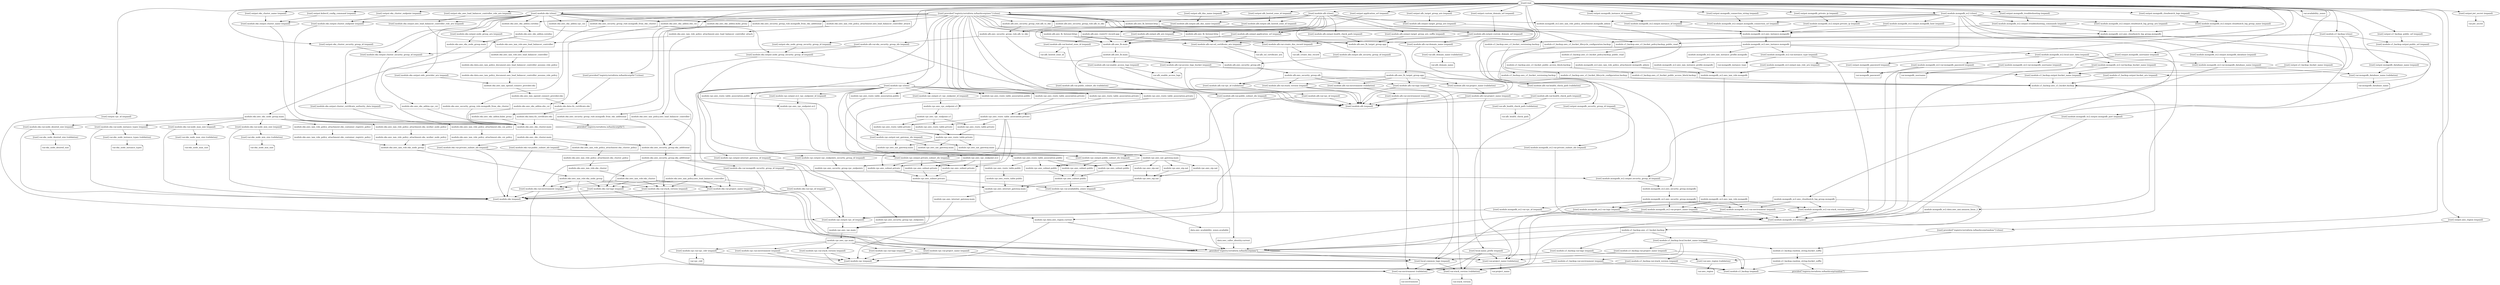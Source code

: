 digraph {
	compound = "true"
	newrank = "true"
	subgraph "root" {
		"[root] data.aws_availability_zones.available (expand)" [label = "data.aws_availability_zones.available", shape = "box"]
		"[root] data.aws_caller_identity.current (expand)" [label = "data.aws_caller_identity.current", shape = "box"]
		"[root] module.alb.aws_lb.main" [label = "module.alb.aws_lb.main", shape = "box"]
		"[root] module.alb.aws_lb.main (expand)" [label = "module.alb.aws_lb.main", shape = "box"]
		"[root] module.alb.aws_lb_listener.http" [label = "module.alb.aws_lb_listener.http", shape = "box"]
		"[root] module.alb.aws_lb_listener.http (expand)" [label = "module.alb.aws_lb_listener.http", shape = "box"]
		"[root] module.alb.aws_lb_listener.https (expand)" [label = "module.alb.aws_lb_listener.https", shape = "box"]
		"[root] module.alb.aws_lb_target_group.app" [label = "module.alb.aws_lb_target_group.app", shape = "box"]
		"[root] module.alb.aws_lb_target_group.app (expand)" [label = "module.alb.aws_lb_target_group.app", shape = "box"]
		"[root] module.alb.aws_route53_record.app (expand)" [label = "module.alb.aws_route53_record.app", shape = "box"]
		"[root] module.alb.aws_security_group.alb" [label = "module.alb.aws_security_group.alb", shape = "box"]
		"[root] module.alb.aws_security_group.alb (expand)" [label = "module.alb.aws_security_group.alb", shape = "box"]
		"[root] module.alb.aws_security_group_rule.alb_to_eks (expand)" [label = "module.alb.aws_security_group_rule.alb_to_eks", shape = "box"]
		"[root] module.alb.aws_security_group_rule.alb_to_eks[0]" [label = "module.alb.aws_security_group_rule.alb_to_eks", shape = "box"]
		"[root] module.alb.aws_security_group_rule.alb_to_eks[1]" [label = "module.alb.aws_security_group_rule.alb_to_eks", shape = "box"]
		"[root] module.eks.aws_eks_addon.coredns" [label = "module.eks.aws_eks_addon.coredns", shape = "box"]
		"[root] module.eks.aws_eks_addon.coredns (expand)" [label = "module.eks.aws_eks_addon.coredns", shape = "box"]
		"[root] module.eks.aws_eks_addon.ebs_csi" [label = "module.eks.aws_eks_addon.ebs_csi", shape = "box"]
		"[root] module.eks.aws_eks_addon.ebs_csi (expand)" [label = "module.eks.aws_eks_addon.ebs_csi", shape = "box"]
		"[root] module.eks.aws_eks_addon.kube_proxy" [label = "module.eks.aws_eks_addon.kube_proxy", shape = "box"]
		"[root] module.eks.aws_eks_addon.kube_proxy (expand)" [label = "module.eks.aws_eks_addon.kube_proxy", shape = "box"]
		"[root] module.eks.aws_eks_addon.vpc_cni" [label = "module.eks.aws_eks_addon.vpc_cni", shape = "box"]
		"[root] module.eks.aws_eks_addon.vpc_cni (expand)" [label = "module.eks.aws_eks_addon.vpc_cni", shape = "box"]
		"[root] module.eks.aws_eks_cluster.main" [label = "module.eks.aws_eks_cluster.main", shape = "box"]
		"[root] module.eks.aws_eks_cluster.main (expand)" [label = "module.eks.aws_eks_cluster.main", shape = "box"]
		"[root] module.eks.aws_eks_node_group.main" [label = "module.eks.aws_eks_node_group.main", shape = "box"]
		"[root] module.eks.aws_eks_node_group.main (expand)" [label = "module.eks.aws_eks_node_group.main", shape = "box"]
		"[root] module.eks.aws_iam_openid_connect_provider.eks" [label = "module.eks.aws_iam_openid_connect_provider.eks", shape = "box"]
		"[root] module.eks.aws_iam_openid_connect_provider.eks (expand)" [label = "module.eks.aws_iam_openid_connect_provider.eks", shape = "box"]
		"[root] module.eks.aws_iam_policy.aws_load_balancer_controller" [label = "module.eks.aws_iam_policy.aws_load_balancer_controller", shape = "box"]
		"[root] module.eks.aws_iam_policy.aws_load_balancer_controller (expand)" [label = "module.eks.aws_iam_policy.aws_load_balancer_controller", shape = "box"]
		"[root] module.eks.aws_iam_role.aws_load_balancer_controller" [label = "module.eks.aws_iam_role.aws_load_balancer_controller", shape = "box"]
		"[root] module.eks.aws_iam_role.aws_load_balancer_controller (expand)" [label = "module.eks.aws_iam_role.aws_load_balancer_controller", shape = "box"]
		"[root] module.eks.aws_iam_role.eks_cluster" [label = "module.eks.aws_iam_role.eks_cluster", shape = "box"]
		"[root] module.eks.aws_iam_role.eks_cluster (expand)" [label = "module.eks.aws_iam_role.eks_cluster", shape = "box"]
		"[root] module.eks.aws_iam_role.eks_node_group" [label = "module.eks.aws_iam_role.eks_node_group", shape = "box"]
		"[root] module.eks.aws_iam_role.eks_node_group (expand)" [label = "module.eks.aws_iam_role.eks_node_group", shape = "box"]
		"[root] module.eks.aws_iam_role_policy_attachment.aws_load_balancer_controller_attach" [label = "module.eks.aws_iam_role_policy_attachment.aws_load_balancer_controller_attach", shape = "box"]
		"[root] module.eks.aws_iam_role_policy_attachment.aws_load_balancer_controller_attach (expand)" [label = "module.eks.aws_iam_role_policy_attachment.aws_load_balancer_controller_attach", shape = "box"]
		"[root] module.eks.aws_iam_role_policy_attachment.eks_cluster_policy" [label = "module.eks.aws_iam_role_policy_attachment.eks_cluster_policy", shape = "box"]
		"[root] module.eks.aws_iam_role_policy_attachment.eks_cluster_policy (expand)" [label = "module.eks.aws_iam_role_policy_attachment.eks_cluster_policy", shape = "box"]
		"[root] module.eks.aws_iam_role_policy_attachment.eks_cni_policy" [label = "module.eks.aws_iam_role_policy_attachment.eks_cni_policy", shape = "box"]
		"[root] module.eks.aws_iam_role_policy_attachment.eks_cni_policy (expand)" [label = "module.eks.aws_iam_role_policy_attachment.eks_cni_policy", shape = "box"]
		"[root] module.eks.aws_iam_role_policy_attachment.eks_container_registry_policy" [label = "module.eks.aws_iam_role_policy_attachment.eks_container_registry_policy", shape = "box"]
		"[root] module.eks.aws_iam_role_policy_attachment.eks_container_registry_policy (expand)" [label = "module.eks.aws_iam_role_policy_attachment.eks_container_registry_policy", shape = "box"]
		"[root] module.eks.aws_iam_role_policy_attachment.eks_worker_node_policy" [label = "module.eks.aws_iam_role_policy_attachment.eks_worker_node_policy", shape = "box"]
		"[root] module.eks.aws_iam_role_policy_attachment.eks_worker_node_policy (expand)" [label = "module.eks.aws_iam_role_policy_attachment.eks_worker_node_policy", shape = "box"]
		"[root] module.eks.aws_security_group.eks_additional" [label = "module.eks.aws_security_group.eks_additional", shape = "box"]
		"[root] module.eks.aws_security_group.eks_additional (expand)" [label = "module.eks.aws_security_group.eks_additional", shape = "box"]
		"[root] module.eks.aws_security_group_rule.mongodb_from_eks_additional" [label = "module.eks.aws_security_group_rule.mongodb_from_eks_additional", shape = "box"]
		"[root] module.eks.aws_security_group_rule.mongodb_from_eks_additional (expand)" [label = "module.eks.aws_security_group_rule.mongodb_from_eks_additional", shape = "box"]
		"[root] module.eks.aws_security_group_rule.mongodb_from_eks_cluster" [label = "module.eks.aws_security_group_rule.mongodb_from_eks_cluster", shape = "box"]
		"[root] module.eks.aws_security_group_rule.mongodb_from_eks_cluster (expand)" [label = "module.eks.aws_security_group_rule.mongodb_from_eks_cluster", shape = "box"]
		"[root] module.eks.data.aws_iam_policy_document.aws_load_balancer_controller_assume_role_policy" [label = "module.eks.data.aws_iam_policy_document.aws_load_balancer_controller_assume_role_policy", shape = "box"]
		"[root] module.eks.data.aws_iam_policy_document.aws_load_balancer_controller_assume_role_policy (expand)" [label = "module.eks.data.aws_iam_policy_document.aws_load_balancer_controller_assume_role_policy", shape = "box"]
		"[root] module.eks.data.tls_certificate.eks" [label = "module.eks.data.tls_certificate.eks", shape = "box"]
		"[root] module.eks.data.tls_certificate.eks (expand)" [label = "module.eks.data.tls_certificate.eks", shape = "box"]
		"[root] module.mongodb_ec2.aws_cloudwatch_log_group.mongodb" [label = "module.mongodb_ec2.aws_cloudwatch_log_group.mongodb", shape = "box"]
		"[root] module.mongodb_ec2.aws_cloudwatch_log_group.mongodb (expand)" [label = "module.mongodb_ec2.aws_cloudwatch_log_group.mongodb", shape = "box"]
		"[root] module.mongodb_ec2.aws_iam_instance_profile.mongodb" [label = "module.mongodb_ec2.aws_iam_instance_profile.mongodb", shape = "box"]
		"[root] module.mongodb_ec2.aws_iam_instance_profile.mongodb (expand)" [label = "module.mongodb_ec2.aws_iam_instance_profile.mongodb", shape = "box"]
		"[root] module.mongodb_ec2.aws_iam_role.mongodb" [label = "module.mongodb_ec2.aws_iam_role.mongodb", shape = "box"]
		"[root] module.mongodb_ec2.aws_iam_role.mongodb (expand)" [label = "module.mongodb_ec2.aws_iam_role.mongodb", shape = "box"]
		"[root] module.mongodb_ec2.aws_iam_role_policy_attachment.mongodb_admin" [label = "module.mongodb_ec2.aws_iam_role_policy_attachment.mongodb_admin", shape = "box"]
		"[root] module.mongodb_ec2.aws_iam_role_policy_attachment.mongodb_admin (expand)" [label = "module.mongodb_ec2.aws_iam_role_policy_attachment.mongodb_admin", shape = "box"]
		"[root] module.mongodb_ec2.aws_instance.mongodb" [label = "module.mongodb_ec2.aws_instance.mongodb", shape = "box"]
		"[root] module.mongodb_ec2.aws_instance.mongodb (expand)" [label = "module.mongodb_ec2.aws_instance.mongodb", shape = "box"]
		"[root] module.mongodb_ec2.aws_security_group.mongodb" [label = "module.mongodb_ec2.aws_security_group.mongodb", shape = "box"]
		"[root] module.mongodb_ec2.aws_security_group.mongodb (expand)" [label = "module.mongodb_ec2.aws_security_group.mongodb", shape = "box"]
		"[root] module.mongodb_ec2.data.aws_ami.amazon_linux_2 (expand)" [label = "module.mongodb_ec2.data.aws_ami.amazon_linux_2", shape = "box"]
		"[root] module.s3_backup.aws_s3_bucket.backup" [label = "module.s3_backup.aws_s3_bucket.backup", shape = "box"]
		"[root] module.s3_backup.aws_s3_bucket.backup (expand)" [label = "module.s3_backup.aws_s3_bucket.backup", shape = "box"]
		"[root] module.s3_backup.aws_s3_bucket_lifecycle_configuration.backup" [label = "module.s3_backup.aws_s3_bucket_lifecycle_configuration.backup", shape = "box"]
		"[root] module.s3_backup.aws_s3_bucket_lifecycle_configuration.backup (expand)" [label = "module.s3_backup.aws_s3_bucket_lifecycle_configuration.backup", shape = "box"]
		"[root] module.s3_backup.aws_s3_bucket_policy.backup_public_read" [label = "module.s3_backup.aws_s3_bucket_policy.backup_public_read", shape = "box"]
		"[root] module.s3_backup.aws_s3_bucket_policy.backup_public_read (expand)" [label = "module.s3_backup.aws_s3_bucket_policy.backup_public_read", shape = "box"]
		"[root] module.s3_backup.aws_s3_bucket_public_access_block.backup" [label = "module.s3_backup.aws_s3_bucket_public_access_block.backup", shape = "box"]
		"[root] module.s3_backup.aws_s3_bucket_public_access_block.backup (expand)" [label = "module.s3_backup.aws_s3_bucket_public_access_block.backup", shape = "box"]
		"[root] module.s3_backup.aws_s3_bucket_versioning.backup" [label = "module.s3_backup.aws_s3_bucket_versioning.backup", shape = "box"]
		"[root] module.s3_backup.aws_s3_bucket_versioning.backup (expand)" [label = "module.s3_backup.aws_s3_bucket_versioning.backup", shape = "box"]
		"[root] module.s3_backup.random_string.bucket_suffix" [label = "module.s3_backup.random_string.bucket_suffix", shape = "box"]
		"[root] module.s3_backup.random_string.bucket_suffix (expand)" [label = "module.s3_backup.random_string.bucket_suffix", shape = "box"]
		"[root] module.vpc.aws_eip.nat (expand)" [label = "module.vpc.aws_eip.nat", shape = "box"]
		"[root] module.vpc.aws_eip.nat[0]" [label = "module.vpc.aws_eip.nat", shape = "box"]
		"[root] module.vpc.aws_eip.nat[1]" [label = "module.vpc.aws_eip.nat", shape = "box"]
		"[root] module.vpc.aws_eip.nat[2]" [label = "module.vpc.aws_eip.nat", shape = "box"]
		"[root] module.vpc.aws_internet_gateway.main" [label = "module.vpc.aws_internet_gateway.main", shape = "box"]
		"[root] module.vpc.aws_internet_gateway.main (expand)" [label = "module.vpc.aws_internet_gateway.main", shape = "box"]
		"[root] module.vpc.aws_nat_gateway.main (expand)" [label = "module.vpc.aws_nat_gateway.main", shape = "box"]
		"[root] module.vpc.aws_nat_gateway.main[0]" [label = "module.vpc.aws_nat_gateway.main", shape = "box"]
		"[root] module.vpc.aws_nat_gateway.main[1]" [label = "module.vpc.aws_nat_gateway.main", shape = "box"]
		"[root] module.vpc.aws_nat_gateway.main[2]" [label = "module.vpc.aws_nat_gateway.main", shape = "box"]
		"[root] module.vpc.aws_route_table.private (expand)" [label = "module.vpc.aws_route_table.private", shape = "box"]
		"[root] module.vpc.aws_route_table.private[0]" [label = "module.vpc.aws_route_table.private", shape = "box"]
		"[root] module.vpc.aws_route_table.private[1]" [label = "module.vpc.aws_route_table.private", shape = "box"]
		"[root] module.vpc.aws_route_table.private[2]" [label = "module.vpc.aws_route_table.private", shape = "box"]
		"[root] module.vpc.aws_route_table.public" [label = "module.vpc.aws_route_table.public", shape = "box"]
		"[root] module.vpc.aws_route_table.public (expand)" [label = "module.vpc.aws_route_table.public", shape = "box"]
		"[root] module.vpc.aws_route_table_association.private (expand)" [label = "module.vpc.aws_route_table_association.private", shape = "box"]
		"[root] module.vpc.aws_route_table_association.private[0]" [label = "module.vpc.aws_route_table_association.private", shape = "box"]
		"[root] module.vpc.aws_route_table_association.private[1]" [label = "module.vpc.aws_route_table_association.private", shape = "box"]
		"[root] module.vpc.aws_route_table_association.private[2]" [label = "module.vpc.aws_route_table_association.private", shape = "box"]
		"[root] module.vpc.aws_route_table_association.public (expand)" [label = "module.vpc.aws_route_table_association.public", shape = "box"]
		"[root] module.vpc.aws_route_table_association.public[0]" [label = "module.vpc.aws_route_table_association.public", shape = "box"]
		"[root] module.vpc.aws_route_table_association.public[1]" [label = "module.vpc.aws_route_table_association.public", shape = "box"]
		"[root] module.vpc.aws_route_table_association.public[2]" [label = "module.vpc.aws_route_table_association.public", shape = "box"]
		"[root] module.vpc.aws_security_group.vpc_endpoints" [label = "module.vpc.aws_security_group.vpc_endpoints", shape = "box"]
		"[root] module.vpc.aws_security_group.vpc_endpoints (expand)" [label = "module.vpc.aws_security_group.vpc_endpoints", shape = "box"]
		"[root] module.vpc.aws_subnet.private (expand)" [label = "module.vpc.aws_subnet.private", shape = "box"]
		"[root] module.vpc.aws_subnet.private[0]" [label = "module.vpc.aws_subnet.private", shape = "box"]
		"[root] module.vpc.aws_subnet.private[1]" [label = "module.vpc.aws_subnet.private", shape = "box"]
		"[root] module.vpc.aws_subnet.private[2]" [label = "module.vpc.aws_subnet.private", shape = "box"]
		"[root] module.vpc.aws_subnet.public (expand)" [label = "module.vpc.aws_subnet.public", shape = "box"]
		"[root] module.vpc.aws_subnet.public[0]" [label = "module.vpc.aws_subnet.public", shape = "box"]
		"[root] module.vpc.aws_subnet.public[1]" [label = "module.vpc.aws_subnet.public", shape = "box"]
		"[root] module.vpc.aws_subnet.public[2]" [label = "module.vpc.aws_subnet.public", shape = "box"]
		"[root] module.vpc.aws_vpc.main" [label = "module.vpc.aws_vpc.main", shape = "box"]
		"[root] module.vpc.aws_vpc.main (expand)" [label = "module.vpc.aws_vpc.main", shape = "box"]
		"[root] module.vpc.aws_vpc_endpoint.ec2" [label = "module.vpc.aws_vpc_endpoint.ec2", shape = "box"]
		"[root] module.vpc.aws_vpc_endpoint.ec2 (expand)" [label = "module.vpc.aws_vpc_endpoint.ec2", shape = "box"]
		"[root] module.vpc.aws_vpc_endpoint.s3" [label = "module.vpc.aws_vpc_endpoint.s3", shape = "box"]
		"[root] module.vpc.aws_vpc_endpoint.s3 (expand)" [label = "module.vpc.aws_vpc_endpoint.s3", shape = "box"]
		"[root] module.vpc.data.aws_region.current (expand)" [label = "module.vpc.data.aws_region.current", shape = "box"]
		"[root] provider[\"registry.terraform.io/hashicorp/aws\"]" [label = "provider[\"registry.terraform.io/hashicorp/aws\"]", shape = "diamond"]
		"[root] provider[\"registry.terraform.io/hashicorp/random\"]" [label = "provider[\"registry.terraform.io/hashicorp/random\"]", shape = "diamond"]
		"[root] provider[\"registry.terraform.io/hashicorp/tls\"]" [label = "provider[\"registry.terraform.io/hashicorp/tls\"]", shape = "diamond"]
		"[root] var.alb_create_dns_record" [label = "var.alb_create_dns_record", shape = "note"]
		"[root] var.alb_domain_name" [label = "var.alb_domain_name", shape = "note"]
		"[root] var.alb_enable_access_logs" [label = "var.alb_enable_access_logs", shape = "note"]
		"[root] var.alb_health_check_path" [label = "var.alb_health_check_path", shape = "note"]
		"[root] var.alb_hosted_zone_id" [label = "var.alb_hosted_zone_id", shape = "note"]
		"[root] var.alb_ssl_certificate_arn" [label = "var.alb_ssl_certificate_arn", shape = "note"]
		"[root] var.availability_zones" [label = "var.availability_zones", shape = "note"]
		"[root] var.aws_region" [label = "var.aws_region", shape = "note"]
		"[root] var.eks_node_desired_size" [label = "var.eks_node_desired_size", shape = "note"]
		"[root] var.eks_node_instance_types" [label = "var.eks_node_instance_types", shape = "note"]
		"[root] var.eks_node_max_size" [label = "var.eks_node_max_size", shape = "note"]
		"[root] var.eks_node_min_size" [label = "var.eks_node_min_size", shape = "note"]
		"[root] var.environment" [label = "var.environment", shape = "note"]
		"[root] var.jwt_secret" [label = "var.jwt_secret", shape = "note"]
		"[root] var.mongodb_database_name" [label = "var.mongodb_database_name", shape = "note"]
		"[root] var.mongodb_instance_type" [label = "var.mongodb_instance_type", shape = "note"]
		"[root] var.mongodb_password" [label = "var.mongodb_password", shape = "note"]
		"[root] var.mongodb_username" [label = "var.mongodb_username", shape = "note"]
		"[root] var.project_name" [label = "var.project_name", shape = "note"]
		"[root] var.stack_version" [label = "var.stack_version", shape = "note"]
		"[root] var.vpc_cidr" [label = "var.vpc_cidr", shape = "note"]
		"[root] data.aws_availability_zones.available (expand)" -> "[root] provider[\"registry.terraform.io/hashicorp/aws\"]"
		"[root] data.aws_caller_identity.current (expand)" -> "[root] provider[\"registry.terraform.io/hashicorp/aws\"]"
		"[root] local.common_tags (expand)" -> "[root] var.environment (validation)"
		"[root] local.common_tags (expand)" -> "[root] var.stack_version (validation)"
		"[root] local.name_prefix (expand)" -> "[root] var.environment (validation)"
		"[root] local.name_prefix (expand)" -> "[root] var.project_name (validation)"
		"[root] local.name_prefix (expand)" -> "[root] var.stack_version (validation)"
		"[root] module.alb (close)" -> "[root] module.alb.aws_lb_listener.http"
		"[root] module.alb (close)" -> "[root] module.alb.aws_lb_listener.https (expand)"
		"[root] module.alb (close)" -> "[root] module.alb.aws_route53_record.app (expand)"
		"[root] module.alb (close)" -> "[root] module.alb.aws_security_group_rule.alb_to_eks[0]"
		"[root] module.alb (close)" -> "[root] module.alb.aws_security_group_rule.alb_to_eks[1]"
		"[root] module.alb (close)" -> "[root] module.alb.output.alb_arn (expand)"
		"[root] module.alb (close)" -> "[root] module.alb.output.alb_dns_name (expand)"
		"[root] module.alb (close)" -> "[root] module.alb.output.alb_hosted_zone_id (expand)"
		"[root] module.alb (close)" -> "[root] module.alb.output.alb_security_group_id (expand)"
		"[root] module.alb (close)" -> "[root] module.alb.output.application_url (expand)"
		"[root] module.alb (close)" -> "[root] module.alb.output.custom_domain_url (expand)"
		"[root] module.alb (close)" -> "[root] module.alb.output.health_check_path (expand)"
		"[root] module.alb (close)" -> "[root] module.alb.output.target_group_arn (expand)"
		"[root] module.alb (close)" -> "[root] module.alb.output.target_group_arn_suffix (expand)"
		"[root] module.alb.aws_lb.main (expand)" -> "[root] module.alb.aws_security_group.alb"
		"[root] module.alb.aws_lb.main (expand)" -> "[root] module.alb.var.access_logs_bucket (expand)"
		"[root] module.alb.aws_lb.main (expand)" -> "[root] module.alb.var.enable_access_logs (expand)"
		"[root] module.alb.aws_lb.main (expand)" -> "[root] module.alb.var.public_subnet_ids (validation)"
		"[root] module.alb.aws_lb.main" -> "[root] module.alb.aws_lb.main (expand)"
		"[root] module.alb.aws_lb_listener.http (expand)" -> "[root] module.alb.aws_lb.main"
		"[root] module.alb.aws_lb_listener.http (expand)" -> "[root] module.alb.aws_lb_target_group.app"
		"[root] module.alb.aws_lb_listener.http (expand)" -> "[root] module.alb.var.ssl_certificate_arn (expand)"
		"[root] module.alb.aws_lb_listener.http" -> "[root] module.alb.aws_lb_listener.http (expand)"
		"[root] module.alb.aws_lb_listener.https (expand)" -> "[root] module.alb.aws_lb.main"
		"[root] module.alb.aws_lb_listener.https (expand)" -> "[root] module.alb.aws_lb_target_group.app"
		"[root] module.alb.aws_lb_listener.https (expand)" -> "[root] module.alb.var.ssl_certificate_arn (expand)"
		"[root] module.alb.aws_lb_target_group.app (expand)" -> "[root] module.alb.var.environment (validation)"
		"[root] module.alb.aws_lb_target_group.app (expand)" -> "[root] module.alb.var.health_check_path (validation)"
		"[root] module.alb.aws_lb_target_group.app (expand)" -> "[root] module.alb.var.project_name (validation)"
		"[root] module.alb.aws_lb_target_group.app (expand)" -> "[root] module.alb.var.stack_version (expand)"
		"[root] module.alb.aws_lb_target_group.app (expand)" -> "[root] module.alb.var.tags (expand)"
		"[root] module.alb.aws_lb_target_group.app (expand)" -> "[root] module.alb.var.vpc_id (validation)"
		"[root] module.alb.aws_lb_target_group.app" -> "[root] module.alb.aws_lb_target_group.app (expand)"
		"[root] module.alb.aws_route53_record.app (expand)" -> "[root] module.alb.aws_lb.main"
		"[root] module.alb.aws_route53_record.app (expand)" -> "[root] module.alb.var.create_dns_record (expand)"
		"[root] module.alb.aws_route53_record.app (expand)" -> "[root] module.alb.var.domain_name (expand)"
		"[root] module.alb.aws_route53_record.app (expand)" -> "[root] module.alb.var.hosted_zone_id (expand)"
		"[root] module.alb.aws_security_group.alb (expand)" -> "[root] module.alb.var.environment (validation)"
		"[root] module.alb.aws_security_group.alb (expand)" -> "[root] module.alb.var.project_name (validation)"
		"[root] module.alb.aws_security_group.alb (expand)" -> "[root] module.alb.var.stack_version (expand)"
		"[root] module.alb.aws_security_group.alb (expand)" -> "[root] module.alb.var.tags (expand)"
		"[root] module.alb.aws_security_group.alb (expand)" -> "[root] module.alb.var.vpc_id (validation)"
		"[root] module.alb.aws_security_group.alb" -> "[root] module.alb.aws_security_group.alb (expand)"
		"[root] module.alb.aws_security_group_rule.alb_to_eks (expand)" -> "[root] module.alb.aws_security_group.alb"
		"[root] module.alb.aws_security_group_rule.alb_to_eks (expand)" -> "[root] module.alb.var.eks_security_group_ids (expand)"
		"[root] module.alb.aws_security_group_rule.alb_to_eks[0]" -> "[root] module.alb.aws_security_group_rule.alb_to_eks (expand)"
		"[root] module.alb.aws_security_group_rule.alb_to_eks[1]" -> "[root] module.alb.aws_security_group_rule.alb_to_eks (expand)"
		"[root] module.alb.output.alb_arn (expand)" -> "[root] module.alb.aws_lb.main"
		"[root] module.alb.output.alb_dns_name (expand)" -> "[root] module.alb.aws_lb.main"
		"[root] module.alb.output.alb_hosted_zone_id (expand)" -> "[root] module.alb.aws_lb.main"
		"[root] module.alb.output.alb_security_group_id (expand)" -> "[root] module.alb.aws_security_group.alb"
		"[root] module.alb.output.application_url (expand)" -> "[root] module.alb.aws_lb.main"
		"[root] module.alb.output.application_url (expand)" -> "[root] module.alb.var.ssl_certificate_arn (expand)"
		"[root] module.alb.output.custom_domain_url (expand)" -> "[root] module.alb.var.create_dns_record (expand)"
		"[root] module.alb.output.custom_domain_url (expand)" -> "[root] module.alb.var.domain_name (expand)"
		"[root] module.alb.output.custom_domain_url (expand)" -> "[root] module.alb.var.ssl_certificate_arn (expand)"
		"[root] module.alb.output.health_check_path (expand)" -> "[root] module.alb.aws_lb_target_group.app"
		"[root] module.alb.output.target_group_arn (expand)" -> "[root] module.alb.aws_lb_target_group.app"
		"[root] module.alb.output.target_group_arn_suffix (expand)" -> "[root] module.alb.aws_lb_target_group.app"
		"[root] module.alb.var.access_logs_bucket (expand)" -> "[root] module.alb (expand)"
		"[root] module.alb.var.access_logs_bucket (expand)" -> "[root] module.s3_backup.output.bucket_name (expand)"
		"[root] module.alb.var.access_logs_bucket (expand)" -> "[root] var.alb_enable_access_logs"
		"[root] module.alb.var.create_dns_record (expand)" -> "[root] module.alb (expand)"
		"[root] module.alb.var.create_dns_record (expand)" -> "[root] var.alb_create_dns_record"
		"[root] module.alb.var.domain_name (expand)" -> "[root] module.alb (expand)"
		"[root] module.alb.var.domain_name (expand)" -> "[root] var.alb_domain_name (validation)"
		"[root] module.alb.var.eks_security_group_ids (expand)" -> "[root] module.alb (expand)"
		"[root] module.alb.var.eks_security_group_ids (expand)" -> "[root] module.eks.output.cluster_security_group_id (expand)"
		"[root] module.alb.var.eks_security_group_ids (expand)" -> "[root] module.eks.output.node_group_security_group_id (expand)"
		"[root] module.alb.var.enable_access_logs (expand)" -> "[root] module.alb (expand)"
		"[root] module.alb.var.enable_access_logs (expand)" -> "[root] var.alb_enable_access_logs"
		"[root] module.alb.var.environment (expand)" -> "[root] module.alb (expand)"
		"[root] module.alb.var.environment (expand)" -> "[root] var.environment (validation)"
		"[root] module.alb.var.environment (validation)" -> "[root] module.alb.var.environment (expand)"
		"[root] module.alb.var.health_check_path (expand)" -> "[root] module.alb (expand)"
		"[root] module.alb.var.health_check_path (expand)" -> "[root] var.alb_health_check_path (validation)"
		"[root] module.alb.var.health_check_path (validation)" -> "[root] module.alb.var.health_check_path (expand)"
		"[root] module.alb.var.hosted_zone_id (expand)" -> "[root] module.alb (expand)"
		"[root] module.alb.var.hosted_zone_id (expand)" -> "[root] var.alb_hosted_zone_id"
		"[root] module.alb.var.project_name (expand)" -> "[root] module.alb (expand)"
		"[root] module.alb.var.project_name (expand)" -> "[root] var.project_name (validation)"
		"[root] module.alb.var.project_name (validation)" -> "[root] module.alb.var.project_name (expand)"
		"[root] module.alb.var.public_subnet_ids (expand)" -> "[root] module.alb (expand)"
		"[root] module.alb.var.public_subnet_ids (expand)" -> "[root] module.vpc.output.public_subnet_ids (expand)"
		"[root] module.alb.var.public_subnet_ids (validation)" -> "[root] module.alb.var.public_subnet_ids (expand)"
		"[root] module.alb.var.ssl_certificate_arn (expand)" -> "[root] module.alb (expand)"
		"[root] module.alb.var.ssl_certificate_arn (expand)" -> "[root] var.alb_ssl_certificate_arn"
		"[root] module.alb.var.stack_version (expand)" -> "[root] module.alb (expand)"
		"[root] module.alb.var.stack_version (expand)" -> "[root] var.stack_version (validation)"
		"[root] module.alb.var.tags (expand)" -> "[root] local.common_tags (expand)"
		"[root] module.alb.var.tags (expand)" -> "[root] module.alb (expand)"
		"[root] module.alb.var.vpc_id (expand)" -> "[root] module.alb (expand)"
		"[root] module.alb.var.vpc_id (expand)" -> "[root] module.vpc.output.vpc_id (expand)"
		"[root] module.alb.var.vpc_id (validation)" -> "[root] module.alb.var.vpc_id (expand)"
		"[root] module.eks (close)" -> "[root] module.eks.aws_eks_addon.coredns"
		"[root] module.eks (close)" -> "[root] module.eks.aws_eks_addon.ebs_csi"
		"[root] module.eks (close)" -> "[root] module.eks.aws_eks_addon.kube_proxy"
		"[root] module.eks (close)" -> "[root] module.eks.aws_eks_addon.vpc_cni"
		"[root] module.eks (close)" -> "[root] module.eks.aws_iam_role_policy_attachment.aws_load_balancer_controller_attach"
		"[root] module.eks (close)" -> "[root] module.eks.aws_security_group_rule.mongodb_from_eks_additional"
		"[root] module.eks (close)" -> "[root] module.eks.aws_security_group_rule.mongodb_from_eks_cluster"
		"[root] module.eks (close)" -> "[root] module.eks.output.aws_load_balancer_controller_role_arn (expand)"
		"[root] module.eks (close)" -> "[root] module.eks.output.cluster_certificate_authority_data (expand)"
		"[root] module.eks (close)" -> "[root] module.eks.output.cluster_endpoint (expand)"
		"[root] module.eks (close)" -> "[root] module.eks.output.cluster_name (expand)"
		"[root] module.eks (close)" -> "[root] module.eks.output.cluster_security_group_id (expand)"
		"[root] module.eks (close)" -> "[root] module.eks.output.node_group_arn (expand)"
		"[root] module.eks (close)" -> "[root] module.eks.output.node_group_security_group_id (expand)"
		"[root] module.eks (close)" -> "[root] module.eks.output.oidc_provider_arn (expand)"
		"[root] module.eks.aws_eks_addon.coredns (expand)" -> "[root] module.eks.aws_eks_node_group.main"
		"[root] module.eks.aws_eks_addon.coredns" -> "[root] module.eks.aws_eks_addon.coredns (expand)"
		"[root] module.eks.aws_eks_addon.ebs_csi (expand)" -> "[root] module.eks.aws_eks_cluster.main"
		"[root] module.eks.aws_eks_addon.ebs_csi" -> "[root] module.eks.aws_eks_addon.ebs_csi (expand)"
		"[root] module.eks.aws_eks_addon.kube_proxy (expand)" -> "[root] module.eks.aws_eks_cluster.main"
		"[root] module.eks.aws_eks_addon.kube_proxy" -> "[root] module.eks.aws_eks_addon.kube_proxy (expand)"
		"[root] module.eks.aws_eks_addon.vpc_cni (expand)" -> "[root] module.eks.aws_eks_cluster.main"
		"[root] module.eks.aws_eks_addon.vpc_cni" -> "[root] module.eks.aws_eks_addon.vpc_cni (expand)"
		"[root] module.eks.aws_eks_cluster.main (expand)" -> "[root] module.eks.aws_iam_role_policy_attachment.eks_cluster_policy"
		"[root] module.eks.aws_eks_cluster.main (expand)" -> "[root] module.eks.aws_security_group.eks_additional"
		"[root] module.eks.aws_eks_cluster.main (expand)" -> "[root] module.eks.var.private_subnet_ids (expand)"
		"[root] module.eks.aws_eks_cluster.main (expand)" -> "[root] module.eks.var.public_subnet_ids (expand)"
		"[root] module.eks.aws_eks_cluster.main" -> "[root] module.eks.aws_eks_cluster.main (expand)"
		"[root] module.eks.aws_eks_node_group.main (expand)" -> "[root] module.eks.aws_eks_cluster.main"
		"[root] module.eks.aws_eks_node_group.main (expand)" -> "[root] module.eks.aws_iam_role_policy_attachment.eks_cni_policy"
		"[root] module.eks.aws_eks_node_group.main (expand)" -> "[root] module.eks.aws_iam_role_policy_attachment.eks_container_registry_policy"
		"[root] module.eks.aws_eks_node_group.main (expand)" -> "[root] module.eks.aws_iam_role_policy_attachment.eks_worker_node_policy"
		"[root] module.eks.aws_eks_node_group.main (expand)" -> "[root] module.eks.var.node_desired_size (expand)"
		"[root] module.eks.aws_eks_node_group.main (expand)" -> "[root] module.eks.var.node_instance_types (expand)"
		"[root] module.eks.aws_eks_node_group.main (expand)" -> "[root] module.eks.var.node_max_size (expand)"
		"[root] module.eks.aws_eks_node_group.main (expand)" -> "[root] module.eks.var.node_min_size (expand)"
		"[root] module.eks.aws_eks_node_group.main" -> "[root] module.eks.aws_eks_node_group.main (expand)"
		"[root] module.eks.aws_iam_openid_connect_provider.eks (expand)" -> "[root] module.eks.data.tls_certificate.eks"
		"[root] module.eks.aws_iam_openid_connect_provider.eks" -> "[root] module.eks.aws_iam_openid_connect_provider.eks (expand)"
		"[root] module.eks.aws_iam_policy.aws_load_balancer_controller (expand)" -> "[root] module.eks.var.environment (expand)"
		"[root] module.eks.aws_iam_policy.aws_load_balancer_controller (expand)" -> "[root] module.eks.var.project_name (expand)"
		"[root] module.eks.aws_iam_policy.aws_load_balancer_controller (expand)" -> "[root] module.eks.var.stack_version (expand)"
		"[root] module.eks.aws_iam_policy.aws_load_balancer_controller (expand)" -> "[root] module.eks.var.tags (expand)"
		"[root] module.eks.aws_iam_policy.aws_load_balancer_controller (expand)" -> "[root] provider[\"registry.terraform.io/hashicorp/aws\"]"
		"[root] module.eks.aws_iam_policy.aws_load_balancer_controller" -> "[root] module.eks.aws_iam_policy.aws_load_balancer_controller (expand)"
		"[root] module.eks.aws_iam_role.aws_load_balancer_controller (expand)" -> "[root] module.eks.data.aws_iam_policy_document.aws_load_balancer_controller_assume_role_policy"
		"[root] module.eks.aws_iam_role.aws_load_balancer_controller" -> "[root] module.eks.aws_iam_role.aws_load_balancer_controller (expand)"
		"[root] module.eks.aws_iam_role.eks_cluster (expand)" -> "[root] module.eks.var.environment (expand)"
		"[root] module.eks.aws_iam_role.eks_cluster (expand)" -> "[root] module.eks.var.project_name (expand)"
		"[root] module.eks.aws_iam_role.eks_cluster (expand)" -> "[root] module.eks.var.stack_version (expand)"
		"[root] module.eks.aws_iam_role.eks_cluster (expand)" -> "[root] module.eks.var.tags (expand)"
		"[root] module.eks.aws_iam_role.eks_cluster (expand)" -> "[root] provider[\"registry.terraform.io/hashicorp/aws\"]"
		"[root] module.eks.aws_iam_role.eks_cluster" -> "[root] module.eks.aws_iam_role.eks_cluster (expand)"
		"[root] module.eks.aws_iam_role.eks_node_group (expand)" -> "[root] module.eks.var.environment (expand)"
		"[root] module.eks.aws_iam_role.eks_node_group (expand)" -> "[root] module.eks.var.project_name (expand)"
		"[root] module.eks.aws_iam_role.eks_node_group (expand)" -> "[root] module.eks.var.stack_version (expand)"
		"[root] module.eks.aws_iam_role.eks_node_group (expand)" -> "[root] module.eks.var.tags (expand)"
		"[root] module.eks.aws_iam_role.eks_node_group (expand)" -> "[root] provider[\"registry.terraform.io/hashicorp/aws\"]"
		"[root] module.eks.aws_iam_role.eks_node_group" -> "[root] module.eks.aws_iam_role.eks_node_group (expand)"
		"[root] module.eks.aws_iam_role_policy_attachment.aws_load_balancer_controller_attach (expand)" -> "[root] module.eks.aws_iam_policy.aws_load_balancer_controller"
		"[root] module.eks.aws_iam_role_policy_attachment.aws_load_balancer_controller_attach (expand)" -> "[root] module.eks.aws_iam_role.aws_load_balancer_controller"
		"[root] module.eks.aws_iam_role_policy_attachment.aws_load_balancer_controller_attach" -> "[root] module.eks.aws_iam_role_policy_attachment.aws_load_balancer_controller_attach (expand)"
		"[root] module.eks.aws_iam_role_policy_attachment.eks_cluster_policy (expand)" -> "[root] module.eks.aws_iam_role.eks_cluster"
		"[root] module.eks.aws_iam_role_policy_attachment.eks_cluster_policy" -> "[root] module.eks.aws_iam_role_policy_attachment.eks_cluster_policy (expand)"
		"[root] module.eks.aws_iam_role_policy_attachment.eks_cni_policy (expand)" -> "[root] module.eks.aws_iam_role.eks_node_group"
		"[root] module.eks.aws_iam_role_policy_attachment.eks_cni_policy" -> "[root] module.eks.aws_iam_role_policy_attachment.eks_cni_policy (expand)"
		"[root] module.eks.aws_iam_role_policy_attachment.eks_container_registry_policy (expand)" -> "[root] module.eks.aws_iam_role.eks_node_group"
		"[root] module.eks.aws_iam_role_policy_attachment.eks_container_registry_policy" -> "[root] module.eks.aws_iam_role_policy_attachment.eks_container_registry_policy (expand)"
		"[root] module.eks.aws_iam_role_policy_attachment.eks_worker_node_policy (expand)" -> "[root] module.eks.aws_iam_role.eks_node_group"
		"[root] module.eks.aws_iam_role_policy_attachment.eks_worker_node_policy" -> "[root] module.eks.aws_iam_role_policy_attachment.eks_worker_node_policy (expand)"
		"[root] module.eks.aws_security_group.eks_additional (expand)" -> "[root] module.eks.var.environment (expand)"
		"[root] module.eks.aws_security_group.eks_additional (expand)" -> "[root] module.eks.var.mongodb_security_group_id (expand)"
		"[root] module.eks.aws_security_group.eks_additional (expand)" -> "[root] module.eks.var.project_name (expand)"
		"[root] module.eks.aws_security_group.eks_additional (expand)" -> "[root] module.eks.var.stack_version (expand)"
		"[root] module.eks.aws_security_group.eks_additional (expand)" -> "[root] module.eks.var.tags (expand)"
		"[root] module.eks.aws_security_group.eks_additional (expand)" -> "[root] module.eks.var.vpc_id (expand)"
		"[root] module.eks.aws_security_group.eks_additional" -> "[root] module.eks.aws_security_group.eks_additional (expand)"
		"[root] module.eks.aws_security_group_rule.mongodb_from_eks_additional (expand)" -> "[root] module.eks.aws_security_group.eks_additional"
		"[root] module.eks.aws_security_group_rule.mongodb_from_eks_additional" -> "[root] module.eks.aws_security_group_rule.mongodb_from_eks_additional (expand)"
		"[root] module.eks.aws_security_group_rule.mongodb_from_eks_cluster (expand)" -> "[root] module.eks.aws_eks_cluster.main"
		"[root] module.eks.aws_security_group_rule.mongodb_from_eks_cluster" -> "[root] module.eks.aws_security_group_rule.mongodb_from_eks_cluster (expand)"
		"[root] module.eks.data.aws_iam_policy_document.aws_load_balancer_controller_assume_role_policy (expand)" -> "[root] module.eks.aws_iam_openid_connect_provider.eks"
		"[root] module.eks.data.aws_iam_policy_document.aws_load_balancer_controller_assume_role_policy" -> "[root] module.eks.data.aws_iam_policy_document.aws_load_balancer_controller_assume_role_policy (expand)"
		"[root] module.eks.data.tls_certificate.eks (expand)" -> "[root] module.eks.aws_eks_cluster.main"
		"[root] module.eks.data.tls_certificate.eks (expand)" -> "[root] provider[\"registry.terraform.io/hashicorp/tls\"]"
		"[root] module.eks.data.tls_certificate.eks" -> "[root] module.eks.data.tls_certificate.eks (expand)"
		"[root] module.eks.output.aws_load_balancer_controller_role_arn (expand)" -> "[root] module.eks.aws_iam_role.aws_load_balancer_controller"
		"[root] module.eks.output.cluster_certificate_authority_data (expand)" -> "[root] module.eks.aws_eks_cluster.main"
		"[root] module.eks.output.cluster_endpoint (expand)" -> "[root] module.eks.aws_eks_cluster.main"
		"[root] module.eks.output.cluster_name (expand)" -> "[root] module.eks.aws_eks_cluster.main"
		"[root] module.eks.output.cluster_security_group_id (expand)" -> "[root] module.eks.aws_eks_cluster.main"
		"[root] module.eks.output.node_group_arn (expand)" -> "[root] module.eks.aws_eks_node_group.main"
		"[root] module.eks.output.node_group_security_group_id (expand)" -> "[root] module.eks.aws_security_group.eks_additional"
		"[root] module.eks.output.oidc_provider_arn (expand)" -> "[root] module.eks.aws_iam_openid_connect_provider.eks"
		"[root] module.eks.var.environment (expand)" -> "[root] module.eks (expand)"
		"[root] module.eks.var.environment (expand)" -> "[root] var.environment (validation)"
		"[root] module.eks.var.mongodb_security_group_id (expand)" -> "[root] module.eks (expand)"
		"[root] module.eks.var.mongodb_security_group_id (expand)" -> "[root] module.mongodb_ec2.output.security_group_id (expand)"
		"[root] module.eks.var.node_desired_size (expand)" -> "[root] module.eks (expand)"
		"[root] module.eks.var.node_desired_size (expand)" -> "[root] var.eks_node_desired_size (validation)"
		"[root] module.eks.var.node_instance_types (expand)" -> "[root] module.eks (expand)"
		"[root] module.eks.var.node_instance_types (expand)" -> "[root] var.eks_node_instance_types (validation)"
		"[root] module.eks.var.node_max_size (expand)" -> "[root] module.eks (expand)"
		"[root] module.eks.var.node_max_size (expand)" -> "[root] var.eks_node_max_size (validation)"
		"[root] module.eks.var.node_min_size (expand)" -> "[root] module.eks (expand)"
		"[root] module.eks.var.node_min_size (expand)" -> "[root] var.eks_node_min_size (validation)"
		"[root] module.eks.var.private_subnet_ids (expand)" -> "[root] module.eks (expand)"
		"[root] module.eks.var.private_subnet_ids (expand)" -> "[root] module.vpc.output.private_subnet_ids (expand)"
		"[root] module.eks.var.project_name (expand)" -> "[root] module.eks (expand)"
		"[root] module.eks.var.project_name (expand)" -> "[root] var.project_name (validation)"
		"[root] module.eks.var.public_subnet_ids (expand)" -> "[root] module.eks (expand)"
		"[root] module.eks.var.public_subnet_ids (expand)" -> "[root] module.vpc.output.public_subnet_ids (expand)"
		"[root] module.eks.var.stack_version (expand)" -> "[root] module.eks (expand)"
		"[root] module.eks.var.stack_version (expand)" -> "[root] var.stack_version (validation)"
		"[root] module.eks.var.tags (expand)" -> "[root] local.common_tags (expand)"
		"[root] module.eks.var.tags (expand)" -> "[root] module.eks (expand)"
		"[root] module.eks.var.vpc_id (expand)" -> "[root] module.eks (expand)"
		"[root] module.eks.var.vpc_id (expand)" -> "[root] module.vpc.output.vpc_id (expand)"
		"[root] module.mongodb_ec2 (close)" -> "[root] module.mongodb_ec2.aws_iam_role_policy_attachment.mongodb_admin"
		"[root] module.mongodb_ec2 (close)" -> "[root] module.mongodb_ec2.output.cloudwatch_log_group_arn (expand)"
		"[root] module.mongodb_ec2 (close)" -> "[root] module.mongodb_ec2.output.cloudwatch_log_group_name (expand)"
		"[root] module.mongodb_ec2 (close)" -> "[root] module.mongodb_ec2.output.iam_role_arn (expand)"
		"[root] module.mongodb_ec2 (close)" -> "[root] module.mongodb_ec2.output.instance_id (expand)"
		"[root] module.mongodb_ec2 (close)" -> "[root] module.mongodb_ec2.output.mongodb_connection_uri (expand)"
		"[root] module.mongodb_ec2 (close)" -> "[root] module.mongodb_ec2.output.mongodb_database (expand)"
		"[root] module.mongodb_ec2 (close)" -> "[root] module.mongodb_ec2.output.mongodb_host (expand)"
		"[root] module.mongodb_ec2 (close)" -> "[root] module.mongodb_ec2.output.mongodb_port (expand)"
		"[root] module.mongodb_ec2 (close)" -> "[root] module.mongodb_ec2.output.private_ip (expand)"
		"[root] module.mongodb_ec2 (close)" -> "[root] module.mongodb_ec2.output.security_group_id (expand)"
		"[root] module.mongodb_ec2 (close)" -> "[root] module.mongodb_ec2.output.troubleshooting_commands (expand)"
		"[root] module.mongodb_ec2.aws_cloudwatch_log_group.mongodb (expand)" -> "[root] module.mongodb_ec2.var.environment (expand)"
		"[root] module.mongodb_ec2.aws_cloudwatch_log_group.mongodb (expand)" -> "[root] module.mongodb_ec2.var.project_name (expand)"
		"[root] module.mongodb_ec2.aws_cloudwatch_log_group.mongodb (expand)" -> "[root] module.mongodb_ec2.var.stack_version (expand)"
		"[root] module.mongodb_ec2.aws_cloudwatch_log_group.mongodb (expand)" -> "[root] module.mongodb_ec2.var.tags (expand)"
		"[root] module.mongodb_ec2.aws_cloudwatch_log_group.mongodb (expand)" -> "[root] provider[\"registry.terraform.io/hashicorp/aws\"]"
		"[root] module.mongodb_ec2.aws_cloudwatch_log_group.mongodb" -> "[root] module.mongodb_ec2.aws_cloudwatch_log_group.mongodb (expand)"
		"[root] module.mongodb_ec2.aws_iam_instance_profile.mongodb (expand)" -> "[root] module.mongodb_ec2.aws_iam_role.mongodb"
		"[root] module.mongodb_ec2.aws_iam_instance_profile.mongodb" -> "[root] module.mongodb_ec2.aws_iam_instance_profile.mongodb (expand)"
		"[root] module.mongodb_ec2.aws_iam_role.mongodb (expand)" -> "[root] module.mongodb_ec2.var.environment (expand)"
		"[root] module.mongodb_ec2.aws_iam_role.mongodb (expand)" -> "[root] module.mongodb_ec2.var.project_name (expand)"
		"[root] module.mongodb_ec2.aws_iam_role.mongodb (expand)" -> "[root] module.mongodb_ec2.var.stack_version (expand)"
		"[root] module.mongodb_ec2.aws_iam_role.mongodb (expand)" -> "[root] module.mongodb_ec2.var.tags (expand)"
		"[root] module.mongodb_ec2.aws_iam_role.mongodb (expand)" -> "[root] provider[\"registry.terraform.io/hashicorp/aws\"]"
		"[root] module.mongodb_ec2.aws_iam_role.mongodb" -> "[root] module.mongodb_ec2.aws_iam_role.mongodb (expand)"
		"[root] module.mongodb_ec2.aws_iam_role_policy_attachment.mongodb_admin (expand)" -> "[root] module.mongodb_ec2.aws_iam_role.mongodb"
		"[root] module.mongodb_ec2.aws_iam_role_policy_attachment.mongodb_admin" -> "[root] module.mongodb_ec2.aws_iam_role_policy_attachment.mongodb_admin (expand)"
		"[root] module.mongodb_ec2.aws_instance.mongodb (expand)" -> "[root] module.mongodb_ec2.aws_iam_instance_profile.mongodb"
		"[root] module.mongodb_ec2.aws_instance.mongodb (expand)" -> "[root] module.mongodb_ec2.aws_security_group.mongodb"
		"[root] module.mongodb_ec2.aws_instance.mongodb (expand)" -> "[root] module.mongodb_ec2.data.aws_ami.amazon_linux_2 (expand)"
		"[root] module.mongodb_ec2.aws_instance.mongodb (expand)" -> "[root] module.mongodb_ec2.local.user_data (expand)"
		"[root] module.mongodb_ec2.aws_instance.mongodb (expand)" -> "[root] module.mongodb_ec2.var.instance_type (expand)"
		"[root] module.mongodb_ec2.aws_instance.mongodb (expand)" -> "[root] module.mongodb_ec2.var.private_subnet_ids (expand)"
		"[root] module.mongodb_ec2.aws_instance.mongodb" -> "[root] module.mongodb_ec2.aws_instance.mongodb (expand)"
		"[root] module.mongodb_ec2.aws_security_group.mongodb (expand)" -> "[root] module.mongodb_ec2.var.environment (expand)"
		"[root] module.mongodb_ec2.aws_security_group.mongodb (expand)" -> "[root] module.mongodb_ec2.var.project_name (expand)"
		"[root] module.mongodb_ec2.aws_security_group.mongodb (expand)" -> "[root] module.mongodb_ec2.var.stack_version (expand)"
		"[root] module.mongodb_ec2.aws_security_group.mongodb (expand)" -> "[root] module.mongodb_ec2.var.tags (expand)"
		"[root] module.mongodb_ec2.aws_security_group.mongodb (expand)" -> "[root] module.mongodb_ec2.var.vpc_id (expand)"
		"[root] module.mongodb_ec2.aws_security_group.mongodb" -> "[root] module.mongodb_ec2.aws_security_group.mongodb (expand)"
		"[root] module.mongodb_ec2.data.aws_ami.amazon_linux_2 (expand)" -> "[root] module.mongodb_ec2 (expand)"
		"[root] module.mongodb_ec2.data.aws_ami.amazon_linux_2 (expand)" -> "[root] provider[\"registry.terraform.io/hashicorp/aws\"]"
		"[root] module.mongodb_ec2.local.user_data (expand)" -> "[root] module.mongodb_ec2.var.backup_bucket_name (expand)"
		"[root] module.mongodb_ec2.local.user_data (expand)" -> "[root] module.mongodb_ec2.var.mongodb_database_name (expand)"
		"[root] module.mongodb_ec2.local.user_data (expand)" -> "[root] module.mongodb_ec2.var.mongodb_password (expand)"
		"[root] module.mongodb_ec2.local.user_data (expand)" -> "[root] module.mongodb_ec2.var.mongodb_username (expand)"
		"[root] module.mongodb_ec2.output.cloudwatch_log_group_arn (expand)" -> "[root] module.mongodb_ec2.aws_cloudwatch_log_group.mongodb"
		"[root] module.mongodb_ec2.output.cloudwatch_log_group_name (expand)" -> "[root] module.mongodb_ec2.aws_cloudwatch_log_group.mongodb"
		"[root] module.mongodb_ec2.output.iam_role_arn (expand)" -> "[root] module.mongodb_ec2.aws_iam_role.mongodb"
		"[root] module.mongodb_ec2.output.instance_id (expand)" -> "[root] module.mongodb_ec2.aws_instance.mongodb"
		"[root] module.mongodb_ec2.output.mongodb_connection_uri (expand)" -> "[root] module.mongodb_ec2.aws_instance.mongodb"
		"[root] module.mongodb_ec2.output.mongodb_database (expand)" -> "[root] module.mongodb_ec2.var.mongodb_database_name (expand)"
		"[root] module.mongodb_ec2.output.mongodb_host (expand)" -> "[root] module.mongodb_ec2.aws_instance.mongodb"
		"[root] module.mongodb_ec2.output.mongodb_port (expand)" -> "[root] module.mongodb_ec2 (expand)"
		"[root] module.mongodb_ec2.output.private_ip (expand)" -> "[root] module.mongodb_ec2.aws_instance.mongodb"
		"[root] module.mongodb_ec2.output.security_group_id (expand)" -> "[root] module.mongodb_ec2.aws_security_group.mongodb"
		"[root] module.mongodb_ec2.output.troubleshooting_commands (expand)" -> "[root] module.mongodb_ec2.aws_cloudwatch_log_group.mongodb"
		"[root] module.mongodb_ec2.output.troubleshooting_commands (expand)" -> "[root] module.mongodb_ec2.aws_instance.mongodb"
		"[root] module.mongodb_ec2.var.backup_bucket_name (expand)" -> "[root] module.mongodb_ec2 (expand)"
		"[root] module.mongodb_ec2.var.backup_bucket_name (expand)" -> "[root] module.s3_backup.output.bucket_name (expand)"
		"[root] module.mongodb_ec2.var.environment (expand)" -> "[root] module.mongodb_ec2 (expand)"
		"[root] module.mongodb_ec2.var.environment (expand)" -> "[root] var.environment (validation)"
		"[root] module.mongodb_ec2.var.instance_type (expand)" -> "[root] module.mongodb_ec2 (expand)"
		"[root] module.mongodb_ec2.var.instance_type (expand)" -> "[root] var.mongodb_instance_type"
		"[root] module.mongodb_ec2.var.mongodb_database_name (expand)" -> "[root] module.mongodb_ec2 (expand)"
		"[root] module.mongodb_ec2.var.mongodb_database_name (expand)" -> "[root] var.mongodb_database_name (validation)"
		"[root] module.mongodb_ec2.var.mongodb_password (expand)" -> "[root] module.mongodb_ec2 (expand)"
		"[root] module.mongodb_ec2.var.mongodb_password (expand)" -> "[root] var.mongodb_password"
		"[root] module.mongodb_ec2.var.mongodb_username (expand)" -> "[root] module.mongodb_ec2 (expand)"
		"[root] module.mongodb_ec2.var.mongodb_username (expand)" -> "[root] var.mongodb_username"
		"[root] module.mongodb_ec2.var.private_subnet_ids (expand)" -> "[root] module.mongodb_ec2 (expand)"
		"[root] module.mongodb_ec2.var.private_subnet_ids (expand)" -> "[root] module.vpc.output.private_subnet_ids (expand)"
		"[root] module.mongodb_ec2.var.project_name (expand)" -> "[root] module.mongodb_ec2 (expand)"
		"[root] module.mongodb_ec2.var.project_name (expand)" -> "[root] var.project_name (validation)"
		"[root] module.mongodb_ec2.var.stack_version (expand)" -> "[root] module.mongodb_ec2 (expand)"
		"[root] module.mongodb_ec2.var.stack_version (expand)" -> "[root] var.stack_version (validation)"
		"[root] module.mongodb_ec2.var.tags (expand)" -> "[root] local.common_tags (expand)"
		"[root] module.mongodb_ec2.var.tags (expand)" -> "[root] module.mongodb_ec2 (expand)"
		"[root] module.mongodb_ec2.var.vpc_id (expand)" -> "[root] module.mongodb_ec2 (expand)"
		"[root] module.mongodb_ec2.var.vpc_id (expand)" -> "[root] module.vpc.output.vpc_id (expand)"
		"[root] module.s3_backup (close)" -> "[root] module.s3_backup.aws_s3_bucket_lifecycle_configuration.backup"
		"[root] module.s3_backup (close)" -> "[root] module.s3_backup.aws_s3_bucket_policy.backup_public_read"
		"[root] module.s3_backup (close)" -> "[root] module.s3_backup.aws_s3_bucket_versioning.backup"
		"[root] module.s3_backup (close)" -> "[root] module.s3_backup.output.bucket_arn (expand)"
		"[root] module.s3_backup (close)" -> "[root] module.s3_backup.output.bucket_name (expand)"
		"[root] module.s3_backup (close)" -> "[root] module.s3_backup.output.public_url (expand)"
		"[root] module.s3_backup.aws_s3_bucket.backup (expand)" -> "[root] module.s3_backup.local.bucket_name (expand)"
		"[root] module.s3_backup.aws_s3_bucket.backup (expand)" -> "[root] module.s3_backup.var.tags (expand)"
		"[root] module.s3_backup.aws_s3_bucket.backup (expand)" -> "[root] provider[\"registry.terraform.io/hashicorp/aws\"]"
		"[root] module.s3_backup.aws_s3_bucket.backup" -> "[root] module.s3_backup.aws_s3_bucket.backup (expand)"
		"[root] module.s3_backup.aws_s3_bucket_lifecycle_configuration.backup (expand)" -> "[root] module.s3_backup.aws_s3_bucket.backup"
		"[root] module.s3_backup.aws_s3_bucket_lifecycle_configuration.backup" -> "[root] module.s3_backup.aws_s3_bucket_lifecycle_configuration.backup (expand)"
		"[root] module.s3_backup.aws_s3_bucket_policy.backup_public_read (expand)" -> "[root] module.s3_backup.aws_s3_bucket_public_access_block.backup"
		"[root] module.s3_backup.aws_s3_bucket_policy.backup_public_read" -> "[root] module.s3_backup.aws_s3_bucket_policy.backup_public_read (expand)"
		"[root] module.s3_backup.aws_s3_bucket_public_access_block.backup (expand)" -> "[root] module.s3_backup.aws_s3_bucket.backup"
		"[root] module.s3_backup.aws_s3_bucket_public_access_block.backup" -> "[root] module.s3_backup.aws_s3_bucket_public_access_block.backup (expand)"
		"[root] module.s3_backup.aws_s3_bucket_versioning.backup (expand)" -> "[root] module.s3_backup.aws_s3_bucket.backup"
		"[root] module.s3_backup.aws_s3_bucket_versioning.backup" -> "[root] module.s3_backup.aws_s3_bucket_versioning.backup (expand)"
		"[root] module.s3_backup.local.bucket_name (expand)" -> "[root] module.s3_backup.random_string.bucket_suffix"
		"[root] module.s3_backup.local.bucket_name (expand)" -> "[root] module.s3_backup.var.environment (expand)"
		"[root] module.s3_backup.local.bucket_name (expand)" -> "[root] module.s3_backup.var.project_name (expand)"
		"[root] module.s3_backup.local.bucket_name (expand)" -> "[root] module.s3_backup.var.stack_version (expand)"
		"[root] module.s3_backup.output.bucket_arn (expand)" -> "[root] module.s3_backup.aws_s3_bucket.backup"
		"[root] module.s3_backup.output.bucket_name (expand)" -> "[root] module.s3_backup.aws_s3_bucket.backup"
		"[root] module.s3_backup.output.public_url (expand)" -> "[root] module.s3_backup.aws_s3_bucket.backup"
		"[root] module.s3_backup.random_string.bucket_suffix (expand)" -> "[root] module.s3_backup (expand)"
		"[root] module.s3_backup.random_string.bucket_suffix (expand)" -> "[root] provider[\"registry.terraform.io/hashicorp/random\"]"
		"[root] module.s3_backup.random_string.bucket_suffix" -> "[root] module.s3_backup.random_string.bucket_suffix (expand)"
		"[root] module.s3_backup.var.environment (expand)" -> "[root] module.s3_backup (expand)"
		"[root] module.s3_backup.var.environment (expand)" -> "[root] var.environment (validation)"
		"[root] module.s3_backup.var.project_name (expand)" -> "[root] module.s3_backup (expand)"
		"[root] module.s3_backup.var.project_name (expand)" -> "[root] var.project_name (validation)"
		"[root] module.s3_backup.var.stack_version (expand)" -> "[root] module.s3_backup (expand)"
		"[root] module.s3_backup.var.stack_version (expand)" -> "[root] var.stack_version (validation)"
		"[root] module.s3_backup.var.tags (expand)" -> "[root] local.common_tags (expand)"
		"[root] module.s3_backup.var.tags (expand)" -> "[root] module.s3_backup (expand)"
		"[root] module.vpc (close)" -> "[root] module.vpc.aws_route_table_association.private[0]"
		"[root] module.vpc (close)" -> "[root] module.vpc.aws_route_table_association.private[1]"
		"[root] module.vpc (close)" -> "[root] module.vpc.aws_route_table_association.private[2]"
		"[root] module.vpc (close)" -> "[root] module.vpc.aws_route_table_association.public[0]"
		"[root] module.vpc (close)" -> "[root] module.vpc.aws_route_table_association.public[1]"
		"[root] module.vpc (close)" -> "[root] module.vpc.aws_route_table_association.public[2]"
		"[root] module.vpc (close)" -> "[root] module.vpc.output.ec2_vpc_endpoint_id (expand)"
		"[root] module.vpc (close)" -> "[root] module.vpc.output.internet_gateway_id (expand)"
		"[root] module.vpc (close)" -> "[root] module.vpc.output.nat_gateway_ids (expand)"
		"[root] module.vpc (close)" -> "[root] module.vpc.output.private_subnet_ids (expand)"
		"[root] module.vpc (close)" -> "[root] module.vpc.output.public_subnet_ids (expand)"
		"[root] module.vpc (close)" -> "[root] module.vpc.output.s3_vpc_endpoint_id (expand)"
		"[root] module.vpc (close)" -> "[root] module.vpc.output.vpc_endpoints_security_group_id (expand)"
		"[root] module.vpc (close)" -> "[root] module.vpc.output.vpc_id (expand)"
		"[root] module.vpc.aws_eip.nat (expand)" -> "[root] module.vpc.aws_internet_gateway.main"
		"[root] module.vpc.aws_eip.nat (expand)" -> "[root] module.vpc.var.availability_zones (expand)"
		"[root] module.vpc.aws_eip.nat[0]" -> "[root] module.vpc.aws_eip.nat (expand)"
		"[root] module.vpc.aws_eip.nat[1]" -> "[root] module.vpc.aws_eip.nat (expand)"
		"[root] module.vpc.aws_eip.nat[2]" -> "[root] module.vpc.aws_eip.nat (expand)"
		"[root] module.vpc.aws_internet_gateway.main (expand)" -> "[root] module.vpc.aws_vpc.main"
		"[root] module.vpc.aws_internet_gateway.main" -> "[root] module.vpc.aws_internet_gateway.main (expand)"
		"[root] module.vpc.aws_nat_gateway.main (expand)" -> "[root] module.vpc.aws_eip.nat[0]"
		"[root] module.vpc.aws_nat_gateway.main (expand)" -> "[root] module.vpc.aws_eip.nat[1]"
		"[root] module.vpc.aws_nat_gateway.main (expand)" -> "[root] module.vpc.aws_eip.nat[2]"
		"[root] module.vpc.aws_nat_gateway.main (expand)" -> "[root] module.vpc.aws_subnet.public[0]"
		"[root] module.vpc.aws_nat_gateway.main (expand)" -> "[root] module.vpc.aws_subnet.public[1]"
		"[root] module.vpc.aws_nat_gateway.main (expand)" -> "[root] module.vpc.aws_subnet.public[2]"
		"[root] module.vpc.aws_nat_gateway.main[0]" -> "[root] module.vpc.aws_nat_gateway.main (expand)"
		"[root] module.vpc.aws_nat_gateway.main[1]" -> "[root] module.vpc.aws_nat_gateway.main (expand)"
		"[root] module.vpc.aws_nat_gateway.main[2]" -> "[root] module.vpc.aws_nat_gateway.main (expand)"
		"[root] module.vpc.aws_route_table.private (expand)" -> "[root] module.vpc.aws_nat_gateway.main[0]"
		"[root] module.vpc.aws_route_table.private (expand)" -> "[root] module.vpc.aws_nat_gateway.main[1]"
		"[root] module.vpc.aws_route_table.private (expand)" -> "[root] module.vpc.aws_nat_gateway.main[2]"
		"[root] module.vpc.aws_route_table.private[0]" -> "[root] module.vpc.aws_route_table.private (expand)"
		"[root] module.vpc.aws_route_table.private[1]" -> "[root] module.vpc.aws_route_table.private (expand)"
		"[root] module.vpc.aws_route_table.private[2]" -> "[root] module.vpc.aws_route_table.private (expand)"
		"[root] module.vpc.aws_route_table.public (expand)" -> "[root] module.vpc.aws_internet_gateway.main"
		"[root] module.vpc.aws_route_table.public" -> "[root] module.vpc.aws_route_table.public (expand)"
		"[root] module.vpc.aws_route_table_association.private (expand)" -> "[root] module.vpc.aws_route_table.private[0]"
		"[root] module.vpc.aws_route_table_association.private (expand)" -> "[root] module.vpc.aws_route_table.private[1]"
		"[root] module.vpc.aws_route_table_association.private (expand)" -> "[root] module.vpc.aws_route_table.private[2]"
		"[root] module.vpc.aws_route_table_association.private (expand)" -> "[root] module.vpc.aws_subnet.private[0]"
		"[root] module.vpc.aws_route_table_association.private (expand)" -> "[root] module.vpc.aws_subnet.private[1]"
		"[root] module.vpc.aws_route_table_association.private (expand)" -> "[root] module.vpc.aws_subnet.private[2]"
		"[root] module.vpc.aws_route_table_association.private[0]" -> "[root] module.vpc.aws_route_table_association.private (expand)"
		"[root] module.vpc.aws_route_table_association.private[1]" -> "[root] module.vpc.aws_route_table_association.private (expand)"
		"[root] module.vpc.aws_route_table_association.private[2]" -> "[root] module.vpc.aws_route_table_association.private (expand)"
		"[root] module.vpc.aws_route_table_association.public (expand)" -> "[root] module.vpc.aws_route_table.public"
		"[root] module.vpc.aws_route_table_association.public (expand)" -> "[root] module.vpc.aws_subnet.public[0]"
		"[root] module.vpc.aws_route_table_association.public (expand)" -> "[root] module.vpc.aws_subnet.public[1]"
		"[root] module.vpc.aws_route_table_association.public (expand)" -> "[root] module.vpc.aws_subnet.public[2]"
		"[root] module.vpc.aws_route_table_association.public[0]" -> "[root] module.vpc.aws_route_table_association.public (expand)"
		"[root] module.vpc.aws_route_table_association.public[1]" -> "[root] module.vpc.aws_route_table_association.public (expand)"
		"[root] module.vpc.aws_route_table_association.public[2]" -> "[root] module.vpc.aws_route_table_association.public (expand)"
		"[root] module.vpc.aws_security_group.vpc_endpoints (expand)" -> "[root] module.vpc.aws_vpc.main"
		"[root] module.vpc.aws_security_group.vpc_endpoints" -> "[root] module.vpc.aws_security_group.vpc_endpoints (expand)"
		"[root] module.vpc.aws_subnet.private (expand)" -> "[root] module.vpc.aws_vpc.main"
		"[root] module.vpc.aws_subnet.private (expand)" -> "[root] module.vpc.var.availability_zones (expand)"
		"[root] module.vpc.aws_subnet.private[0]" -> "[root] module.vpc.aws_subnet.private (expand)"
		"[root] module.vpc.aws_subnet.private[1]" -> "[root] module.vpc.aws_subnet.private (expand)"
		"[root] module.vpc.aws_subnet.private[2]" -> "[root] module.vpc.aws_subnet.private (expand)"
		"[root] module.vpc.aws_subnet.public (expand)" -> "[root] module.vpc.aws_internet_gateway.main"
		"[root] module.vpc.aws_subnet.public (expand)" -> "[root] module.vpc.var.availability_zones (expand)"
		"[root] module.vpc.aws_subnet.public[0]" -> "[root] module.vpc.aws_subnet.public (expand)"
		"[root] module.vpc.aws_subnet.public[1]" -> "[root] module.vpc.aws_subnet.public (expand)"
		"[root] module.vpc.aws_subnet.public[2]" -> "[root] module.vpc.aws_subnet.public (expand)"
		"[root] module.vpc.aws_vpc.main (expand)" -> "[root] module.vpc.var.environment (expand)"
		"[root] module.vpc.aws_vpc.main (expand)" -> "[root] module.vpc.var.project_name (expand)"
		"[root] module.vpc.aws_vpc.main (expand)" -> "[root] module.vpc.var.stack_version (expand)"
		"[root] module.vpc.aws_vpc.main (expand)" -> "[root] module.vpc.var.tags (expand)"
		"[root] module.vpc.aws_vpc.main (expand)" -> "[root] module.vpc.var.vpc_cidr (expand)"
		"[root] module.vpc.aws_vpc.main (expand)" -> "[root] provider[\"registry.terraform.io/hashicorp/aws\"]"
		"[root] module.vpc.aws_vpc.main" -> "[root] module.vpc.aws_vpc.main (expand)"
		"[root] module.vpc.aws_vpc_endpoint.ec2 (expand)" -> "[root] module.vpc.aws_security_group.vpc_endpoints"
		"[root] module.vpc.aws_vpc_endpoint.ec2 (expand)" -> "[root] module.vpc.aws_subnet.private[0]"
		"[root] module.vpc.aws_vpc_endpoint.ec2 (expand)" -> "[root] module.vpc.aws_subnet.private[1]"
		"[root] module.vpc.aws_vpc_endpoint.ec2 (expand)" -> "[root] module.vpc.aws_subnet.private[2]"
		"[root] module.vpc.aws_vpc_endpoint.ec2 (expand)" -> "[root] module.vpc.data.aws_region.current (expand)"
		"[root] module.vpc.aws_vpc_endpoint.ec2" -> "[root] module.vpc.aws_vpc_endpoint.ec2 (expand)"
		"[root] module.vpc.aws_vpc_endpoint.s3 (expand)" -> "[root] module.vpc.aws_route_table.private[0]"
		"[root] module.vpc.aws_vpc_endpoint.s3 (expand)" -> "[root] module.vpc.aws_route_table.private[1]"
		"[root] module.vpc.aws_vpc_endpoint.s3 (expand)" -> "[root] module.vpc.aws_route_table.private[2]"
		"[root] module.vpc.aws_vpc_endpoint.s3 (expand)" -> "[root] module.vpc.data.aws_region.current (expand)"
		"[root] module.vpc.aws_vpc_endpoint.s3" -> "[root] module.vpc.aws_vpc_endpoint.s3 (expand)"
		"[root] module.vpc.data.aws_region.current (expand)" -> "[root] module.vpc (expand)"
		"[root] module.vpc.data.aws_region.current (expand)" -> "[root] provider[\"registry.terraform.io/hashicorp/aws\"]"
		"[root] module.vpc.output.ec2_vpc_endpoint_id (expand)" -> "[root] module.vpc.aws_vpc_endpoint.ec2"
		"[root] module.vpc.output.internet_gateway_id (expand)" -> "[root] module.vpc.aws_internet_gateway.main"
		"[root] module.vpc.output.nat_gateway_ids (expand)" -> "[root] module.vpc.aws_nat_gateway.main[0]"
		"[root] module.vpc.output.nat_gateway_ids (expand)" -> "[root] module.vpc.aws_nat_gateway.main[1]"
		"[root] module.vpc.output.nat_gateway_ids (expand)" -> "[root] module.vpc.aws_nat_gateway.main[2]"
		"[root] module.vpc.output.private_subnet_ids (expand)" -> "[root] module.vpc.aws_subnet.private[0]"
		"[root] module.vpc.output.private_subnet_ids (expand)" -> "[root] module.vpc.aws_subnet.private[1]"
		"[root] module.vpc.output.private_subnet_ids (expand)" -> "[root] module.vpc.aws_subnet.private[2]"
		"[root] module.vpc.output.public_subnet_ids (expand)" -> "[root] module.vpc.aws_subnet.public[0]"
		"[root] module.vpc.output.public_subnet_ids (expand)" -> "[root] module.vpc.aws_subnet.public[1]"
		"[root] module.vpc.output.public_subnet_ids (expand)" -> "[root] module.vpc.aws_subnet.public[2]"
		"[root] module.vpc.output.s3_vpc_endpoint_id (expand)" -> "[root] module.vpc.aws_vpc_endpoint.s3"
		"[root] module.vpc.output.vpc_endpoints_security_group_id (expand)" -> "[root] module.vpc.aws_security_group.vpc_endpoints"
		"[root] module.vpc.output.vpc_id (expand)" -> "[root] module.vpc.aws_vpc.main"
		"[root] module.vpc.var.availability_zones (expand)" -> "[root] data.aws_availability_zones.available (expand)"
		"[root] module.vpc.var.availability_zones (expand)" -> "[root] module.vpc (expand)"
		"[root] module.vpc.var.environment (expand)" -> "[root] module.vpc (expand)"
		"[root] module.vpc.var.environment (expand)" -> "[root] var.environment (validation)"
		"[root] module.vpc.var.project_name (expand)" -> "[root] module.vpc (expand)"
		"[root] module.vpc.var.project_name (expand)" -> "[root] var.project_name (validation)"
		"[root] module.vpc.var.stack_version (expand)" -> "[root] module.vpc (expand)"
		"[root] module.vpc.var.stack_version (expand)" -> "[root] var.stack_version (validation)"
		"[root] module.vpc.var.tags (expand)" -> "[root] local.common_tags (expand)"
		"[root] module.vpc.var.tags (expand)" -> "[root] module.vpc (expand)"
		"[root] module.vpc.var.vpc_cidr (expand)" -> "[root] module.vpc (expand)"
		"[root] module.vpc.var.vpc_cidr (expand)" -> "[root] var.vpc_cidr"
		"[root] output.alb_dns_name (expand)" -> "[root] module.alb.output.alb_dns_name (expand)"
		"[root] output.alb_hosted_zone_id (expand)" -> "[root] module.alb.output.alb_hosted_zone_id (expand)"
		"[root] output.alb_target_group_arn (expand)" -> "[root] module.alb.output.target_group_arn (expand)"
		"[root] output.application_url (expand)" -> "[root] module.alb.output.application_url (expand)"
		"[root] output.aws_region (expand)" -> "[root] var.aws_region (validation)"
		"[root] output.custom_domain_url (expand)" -> "[root] module.alb.output.custom_domain_url (expand)"
		"[root] output.eks_aws_load_balancer_controller_role_arn (expand)" -> "[root] module.eks.output.aws_load_balancer_controller_role_arn (expand)"
		"[root] output.eks_cluster_endpoint (expand)" -> "[root] module.eks.output.cluster_endpoint (expand)"
		"[root] output.eks_cluster_name (expand)" -> "[root] module.eks.output.cluster_name (expand)"
		"[root] output.eks_cluster_security_group_id (expand)" -> "[root] module.eks.output.cluster_security_group_id (expand)"
		"[root] output.eks_node_group_security_group_id (expand)" -> "[root] module.eks.output.node_group_security_group_id (expand)"
		"[root] output.jwt_secret (expand)" -> "[root] var.jwt_secret"
		"[root] output.kubectl_config_command (expand)" -> "[root] module.eks.output.cluster_name (expand)"
		"[root] output.mongodb_cloudwatch_logs (expand)" -> "[root] module.mongodb_ec2.output.cloudwatch_log_group_name (expand)"
		"[root] output.mongodb_connection_string (expand)" -> "[root] module.mongodb_ec2.output.mongodb_connection_uri (expand)"
		"[root] output.mongodb_database_name (expand)" -> "[root] var.mongodb_database_name (validation)"
		"[root] output.mongodb_instance_id (expand)" -> "[root] module.mongodb_ec2.output.instance_id (expand)"
		"[root] output.mongodb_password (expand)" -> "[root] var.mongodb_password"
		"[root] output.mongodb_private_ip (expand)" -> "[root] module.mongodb_ec2.output.private_ip (expand)"
		"[root] output.mongodb_security_group_id (expand)" -> "[root] module.mongodb_ec2.output.security_group_id (expand)"
		"[root] output.mongodb_troubleshooting (expand)" -> "[root] module.mongodb_ec2.output.troubleshooting_commands (expand)"
		"[root] output.mongodb_username (expand)" -> "[root] var.mongodb_username"
		"[root] output.s3_backup_bucket_name (expand)" -> "[root] module.s3_backup.output.bucket_name (expand)"
		"[root] output.s3_backup_public_url (expand)" -> "[root] module.s3_backup.output.public_url (expand)"
		"[root] output.vpc_id (expand)" -> "[root] module.vpc.output.vpc_id (expand)"
		"[root] provider[\"registry.terraform.io/hashicorp/aws\"] (close)" -> "[root] data.aws_caller_identity.current (expand)"
		"[root] provider[\"registry.terraform.io/hashicorp/aws\"] (close)" -> "[root] module.alb.aws_lb_listener.http"
		"[root] provider[\"registry.terraform.io/hashicorp/aws\"] (close)" -> "[root] module.alb.aws_lb_listener.https (expand)"
		"[root] provider[\"registry.terraform.io/hashicorp/aws\"] (close)" -> "[root] module.alb.aws_route53_record.app (expand)"
		"[root] provider[\"registry.terraform.io/hashicorp/aws\"] (close)" -> "[root] module.alb.aws_security_group_rule.alb_to_eks[0]"
		"[root] provider[\"registry.terraform.io/hashicorp/aws\"] (close)" -> "[root] module.alb.aws_security_group_rule.alb_to_eks[1]"
		"[root] provider[\"registry.terraform.io/hashicorp/aws\"] (close)" -> "[root] module.eks.aws_eks_addon.coredns"
		"[root] provider[\"registry.terraform.io/hashicorp/aws\"] (close)" -> "[root] module.eks.aws_eks_addon.ebs_csi"
		"[root] provider[\"registry.terraform.io/hashicorp/aws\"] (close)" -> "[root] module.eks.aws_eks_addon.kube_proxy"
		"[root] provider[\"registry.terraform.io/hashicorp/aws\"] (close)" -> "[root] module.eks.aws_eks_addon.vpc_cni"
		"[root] provider[\"registry.terraform.io/hashicorp/aws\"] (close)" -> "[root] module.eks.aws_iam_role_policy_attachment.aws_load_balancer_controller_attach"
		"[root] provider[\"registry.terraform.io/hashicorp/aws\"] (close)" -> "[root] module.eks.aws_security_group_rule.mongodb_from_eks_additional"
		"[root] provider[\"registry.terraform.io/hashicorp/aws\"] (close)" -> "[root] module.eks.aws_security_group_rule.mongodb_from_eks_cluster"
		"[root] provider[\"registry.terraform.io/hashicorp/aws\"] (close)" -> "[root] module.mongodb_ec2.aws_cloudwatch_log_group.mongodb"
		"[root] provider[\"registry.terraform.io/hashicorp/aws\"] (close)" -> "[root] module.mongodb_ec2.aws_iam_role_policy_attachment.mongodb_admin"
		"[root] provider[\"registry.terraform.io/hashicorp/aws\"] (close)" -> "[root] module.mongodb_ec2.aws_instance.mongodb"
		"[root] provider[\"registry.terraform.io/hashicorp/aws\"] (close)" -> "[root] module.s3_backup.aws_s3_bucket_lifecycle_configuration.backup"
		"[root] provider[\"registry.terraform.io/hashicorp/aws\"] (close)" -> "[root] module.s3_backup.aws_s3_bucket_policy.backup_public_read"
		"[root] provider[\"registry.terraform.io/hashicorp/aws\"] (close)" -> "[root] module.s3_backup.aws_s3_bucket_versioning.backup"
		"[root] provider[\"registry.terraform.io/hashicorp/aws\"] (close)" -> "[root] module.vpc.aws_route_table_association.private[0]"
		"[root] provider[\"registry.terraform.io/hashicorp/aws\"] (close)" -> "[root] module.vpc.aws_route_table_association.private[1]"
		"[root] provider[\"registry.terraform.io/hashicorp/aws\"] (close)" -> "[root] module.vpc.aws_route_table_association.private[2]"
		"[root] provider[\"registry.terraform.io/hashicorp/aws\"] (close)" -> "[root] module.vpc.aws_route_table_association.public[0]"
		"[root] provider[\"registry.terraform.io/hashicorp/aws\"] (close)" -> "[root] module.vpc.aws_route_table_association.public[1]"
		"[root] provider[\"registry.terraform.io/hashicorp/aws\"] (close)" -> "[root] module.vpc.aws_route_table_association.public[2]"
		"[root] provider[\"registry.terraform.io/hashicorp/aws\"] (close)" -> "[root] module.vpc.aws_vpc_endpoint.ec2"
		"[root] provider[\"registry.terraform.io/hashicorp/aws\"] (close)" -> "[root] module.vpc.aws_vpc_endpoint.s3"
		"[root] provider[\"registry.terraform.io/hashicorp/aws\"]" -> "[root] local.common_tags (expand)"
		"[root] provider[\"registry.terraform.io/hashicorp/aws\"]" -> "[root] var.aws_region (validation)"
		"[root] provider[\"registry.terraform.io/hashicorp/random\"] (close)" -> "[root] module.s3_backup.random_string.bucket_suffix"
		"[root] provider[\"registry.terraform.io/hashicorp/tls\"] (close)" -> "[root] module.eks.data.tls_certificate.eks"
		"[root] root" -> "[root] local.name_prefix (expand)"
		"[root] root" -> "[root] module.alb (close)"
		"[root] root" -> "[root] module.eks (close)"
		"[root] root" -> "[root] module.mongodb_ec2 (close)"
		"[root] root" -> "[root] module.s3_backup (close)"
		"[root] root" -> "[root] module.vpc (close)"
		"[root] root" -> "[root] output.alb_dns_name (expand)"
		"[root] root" -> "[root] output.alb_hosted_zone_id (expand)"
		"[root] root" -> "[root] output.alb_target_group_arn (expand)"
		"[root] root" -> "[root] output.application_url (expand)"
		"[root] root" -> "[root] output.aws_region (expand)"
		"[root] root" -> "[root] output.custom_domain_url (expand)"
		"[root] root" -> "[root] output.eks_aws_load_balancer_controller_role_arn (expand)"
		"[root] root" -> "[root] output.eks_cluster_endpoint (expand)"
		"[root] root" -> "[root] output.eks_cluster_name (expand)"
		"[root] root" -> "[root] output.eks_cluster_security_group_id (expand)"
		"[root] root" -> "[root] output.eks_node_group_security_group_id (expand)"
		"[root] root" -> "[root] output.jwt_secret (expand)"
		"[root] root" -> "[root] output.kubectl_config_command (expand)"
		"[root] root" -> "[root] output.mongodb_cloudwatch_logs (expand)"
		"[root] root" -> "[root] output.mongodb_connection_string (expand)"
		"[root] root" -> "[root] output.mongodb_database_name (expand)"
		"[root] root" -> "[root] output.mongodb_instance_id (expand)"
		"[root] root" -> "[root] output.mongodb_password (expand)"
		"[root] root" -> "[root] output.mongodb_private_ip (expand)"
		"[root] root" -> "[root] output.mongodb_security_group_id (expand)"
		"[root] root" -> "[root] output.mongodb_troubleshooting (expand)"
		"[root] root" -> "[root] output.mongodb_username (expand)"
		"[root] root" -> "[root] output.s3_backup_bucket_name (expand)"
		"[root] root" -> "[root] output.s3_backup_public_url (expand)"
		"[root] root" -> "[root] output.vpc_id (expand)"
		"[root] root" -> "[root] provider[\"registry.terraform.io/hashicorp/aws\"] (close)"
		"[root] root" -> "[root] provider[\"registry.terraform.io/hashicorp/random\"] (close)"
		"[root] root" -> "[root] provider[\"registry.terraform.io/hashicorp/tls\"] (close)"
		"[root] root" -> "[root] var.availability_zones"
		"[root] var.alb_domain_name (validation)" -> "[root] var.alb_domain_name"
		"[root] var.alb_health_check_path (validation)" -> "[root] var.alb_health_check_path"
		"[root] var.aws_region (validation)" -> "[root] var.aws_region"
		"[root] var.eks_node_desired_size (validation)" -> "[root] var.eks_node_desired_size"
		"[root] var.eks_node_instance_types (validation)" -> "[root] var.eks_node_instance_types"
		"[root] var.eks_node_max_size (validation)" -> "[root] var.eks_node_max_size"
		"[root] var.eks_node_min_size (validation)" -> "[root] var.eks_node_min_size"
		"[root] var.environment (validation)" -> "[root] var.environment"
		"[root] var.mongodb_database_name (validation)" -> "[root] var.mongodb_database_name"
		"[root] var.project_name (validation)" -> "[root] var.project_name"
		"[root] var.stack_version (validation)" -> "[root] var.stack_version"
	}
}
